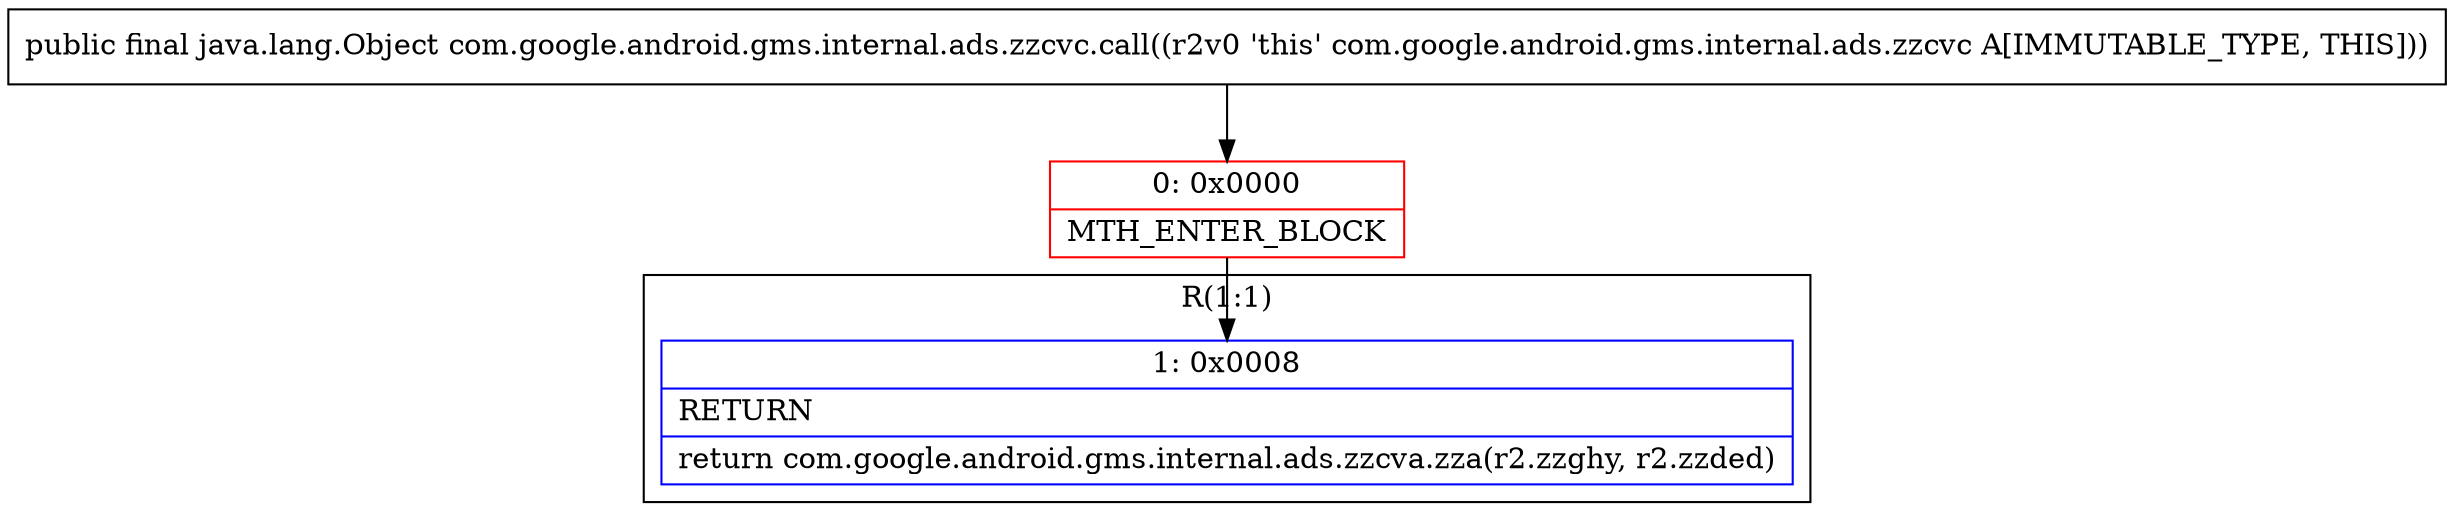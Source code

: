 digraph "CFG forcom.google.android.gms.internal.ads.zzcvc.call()Ljava\/lang\/Object;" {
subgraph cluster_Region_1254702310 {
label = "R(1:1)";
node [shape=record,color=blue];
Node_1 [shape=record,label="{1\:\ 0x0008|RETURN\l|return com.google.android.gms.internal.ads.zzcva.zza(r2.zzghy, r2.zzded)\l}"];
}
Node_0 [shape=record,color=red,label="{0\:\ 0x0000|MTH_ENTER_BLOCK\l}"];
MethodNode[shape=record,label="{public final java.lang.Object com.google.android.gms.internal.ads.zzcvc.call((r2v0 'this' com.google.android.gms.internal.ads.zzcvc A[IMMUTABLE_TYPE, THIS])) }"];
MethodNode -> Node_0;
Node_0 -> Node_1;
}

